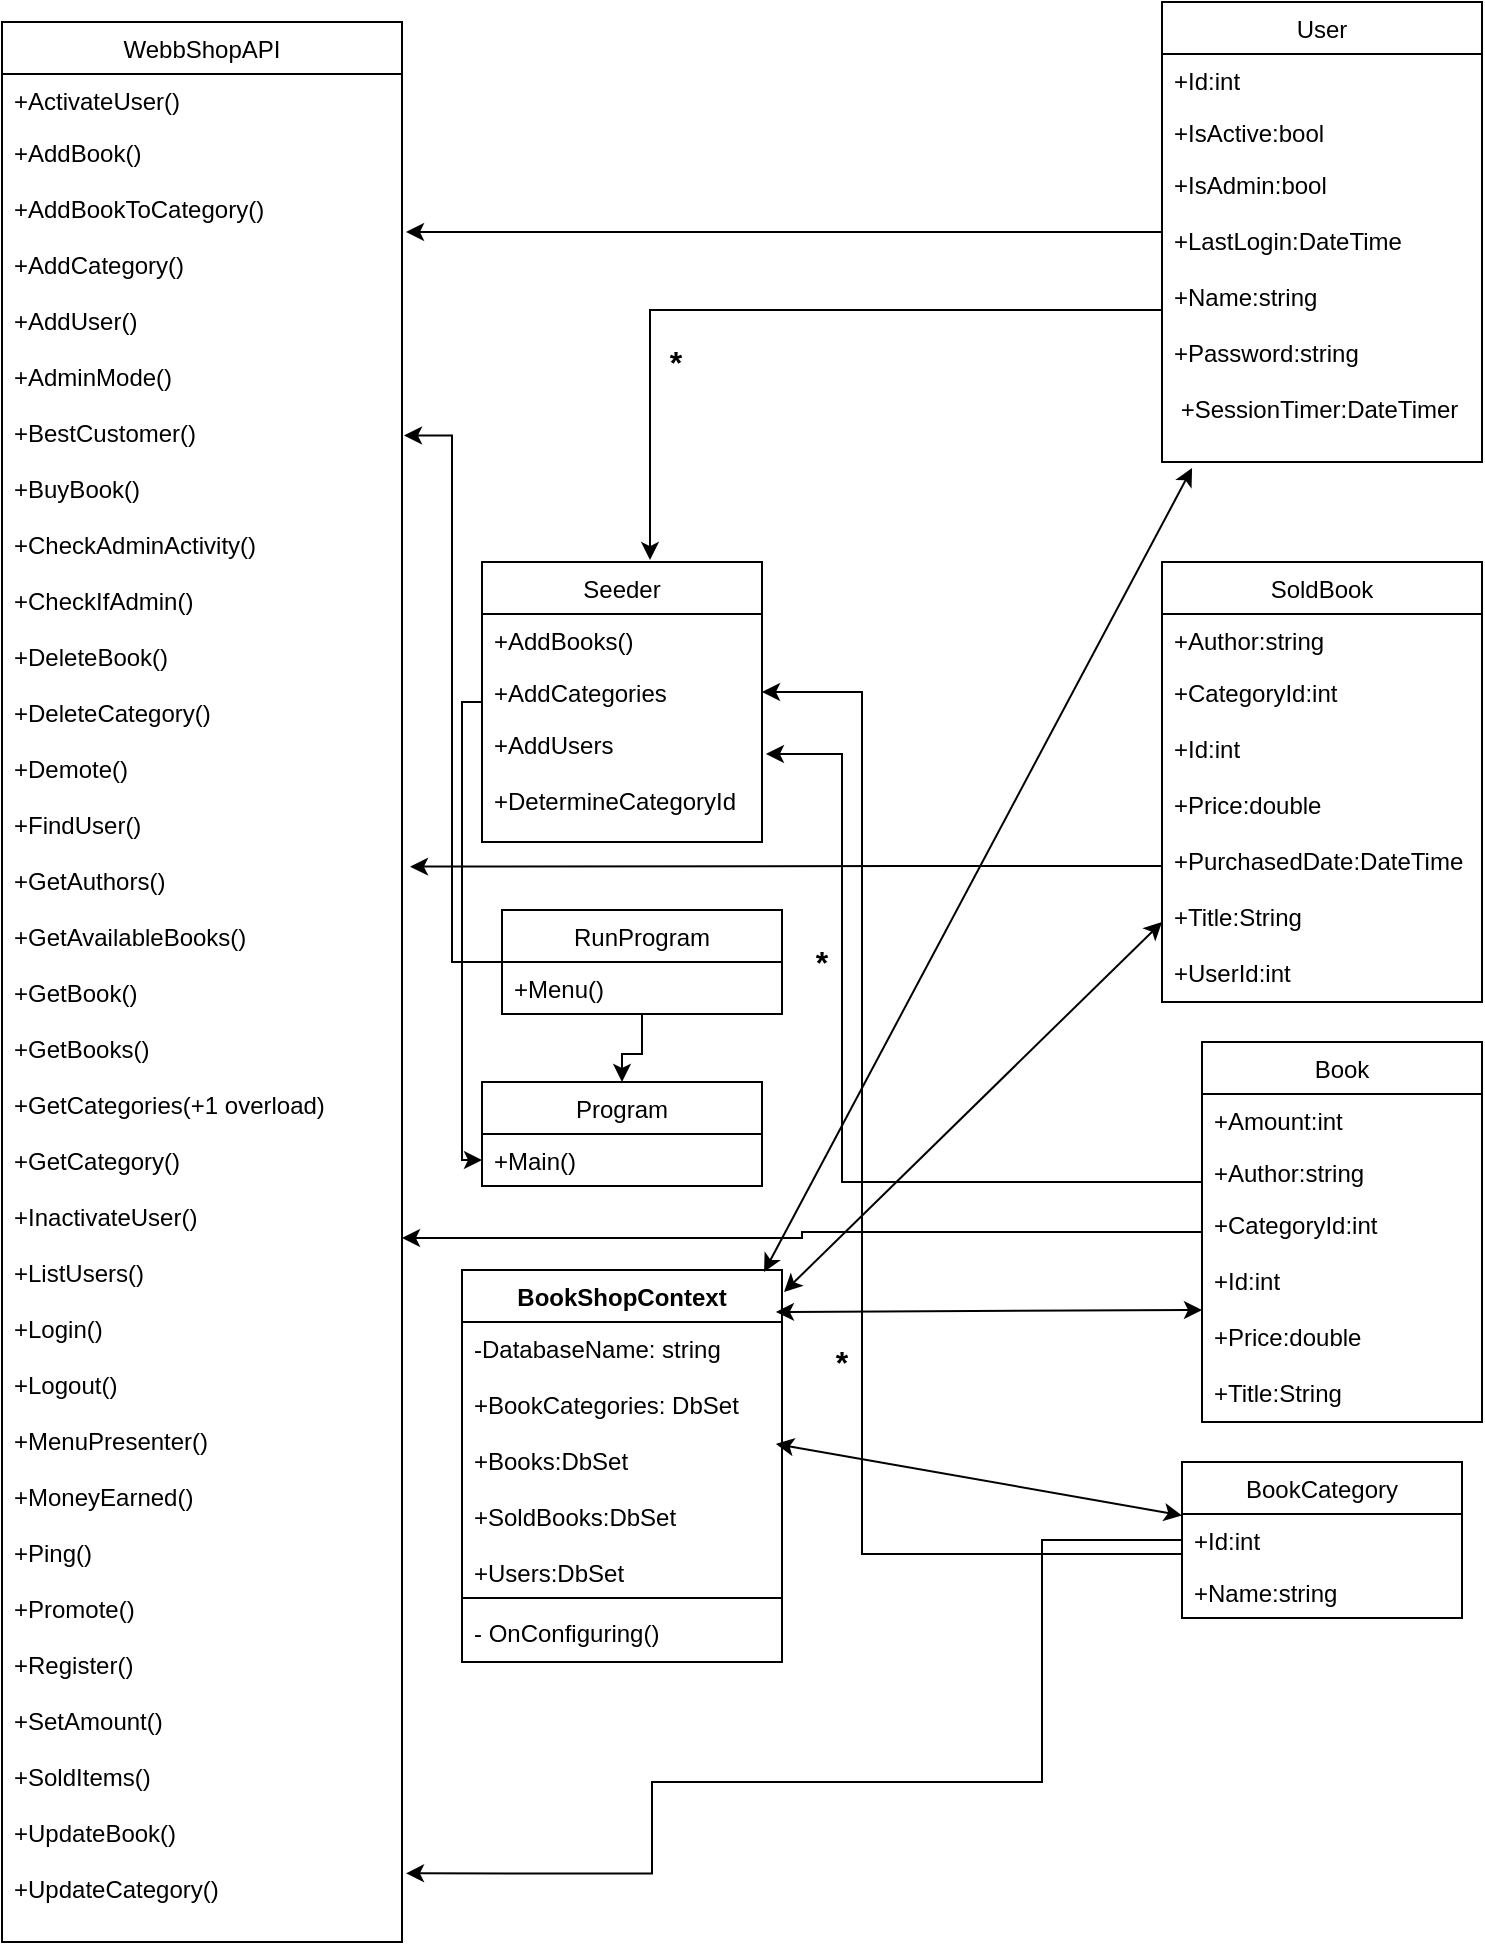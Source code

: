 <mxfile version="14.4.8" type="github">
  <diagram id="leTUhT-zFQobONTENNMR" name="Page-1">
    <mxGraphModel dx="2249" dy="1963" grid="1" gridSize="10" guides="1" tooltips="1" connect="1" arrows="1" fold="1" page="1" pageScale="1" pageWidth="827" pageHeight="1169" math="0" shadow="0">
      <root>
        <mxCell id="0" />
        <mxCell id="1" parent="0" />
        <mxCell id="EXiGh36RY0hB33X0RfPo-16" value="WebbShopAPI" style="swimlane;fontStyle=0;childLayout=stackLayout;horizontal=1;startSize=26;fillColor=none;horizontalStack=0;resizeParent=1;resizeParentMax=0;resizeLast=0;collapsible=1;marginBottom=0;" vertex="1" parent="1">
          <mxGeometry x="-770" y="-900" width="200" height="960" as="geometry" />
        </mxCell>
        <mxCell id="EXiGh36RY0hB33X0RfPo-17" value="+ActivateUser()" style="text;strokeColor=none;fillColor=none;align=left;verticalAlign=top;spacingLeft=4;spacingRight=4;overflow=hidden;rotatable=0;points=[[0,0.5],[1,0.5]];portConstraint=eastwest;" vertex="1" parent="EXiGh36RY0hB33X0RfPo-16">
          <mxGeometry y="26" width="200" height="26" as="geometry" />
        </mxCell>
        <mxCell id="EXiGh36RY0hB33X0RfPo-18" value="+AddBook()" style="text;strokeColor=none;fillColor=none;align=left;verticalAlign=top;spacingLeft=4;spacingRight=4;overflow=hidden;rotatable=0;points=[[0,0.5],[1,0.5]];portConstraint=eastwest;" vertex="1" parent="EXiGh36RY0hB33X0RfPo-16">
          <mxGeometry y="52" width="200" height="28" as="geometry" />
        </mxCell>
        <mxCell id="EXiGh36RY0hB33X0RfPo-19" value="+AddBookToCategory()&#xa;&#xa;+AddCategory()&#xa;&#xa;+AddUser()&#xa;&#xa;+AdminMode()&#xa;&#xa;+BestCustomer()&#xa;&#xa;+BuyBook()&#xa;&#xa;+CheckAdminActivity()&#xa;&#xa;+CheckIfAdmin()&#xa;&#xa;+DeleteBook()&#xa;&#xa;+DeleteCategory()&#xa;&#xa;+Demote()&#xa;&#xa;+FindUser()&#xa;&#xa;+GetAuthors()&#xa;&#xa;+GetAvailableBooks()&#xa;&#xa;+GetBook()&#xa;&#xa;+GetBooks()&#xa;&#xa;+GetCategories(+1 overload)&#xa;&#xa;+GetCategory()&#xa;&#xa;+InactivateUser()&#xa;&#xa;+ListUsers()&#xa;&#xa;+Login()&#xa;&#xa;+Logout()&#xa;&#xa;+MenuPresenter()&#xa;&#xa;+MoneyEarned()&#xa;&#xa;+Ping()&#xa;&#xa;+Promote()&#xa;&#xa;+Register()&#xa;&#xa;+SetAmount()&#xa;&#xa;+SoldItems()&#xa;&#xa;+UpdateBook()&#xa;&#xa;+UpdateCategory()&#xa;&#xa;&#xa;&#xa;&#xa;&#xa;&#xa;" style="text;strokeColor=none;fillColor=none;align=left;verticalAlign=top;spacingLeft=4;spacingRight=4;overflow=hidden;rotatable=0;points=[[0,0.5],[1,0.5]];portConstraint=eastwest;" vertex="1" parent="EXiGh36RY0hB33X0RfPo-16">
          <mxGeometry y="80" width="200" height="880" as="geometry" />
        </mxCell>
        <mxCell id="EXiGh36RY0hB33X0RfPo-20" value="BookShopContext" style="swimlane;fontStyle=1;align=center;verticalAlign=top;childLayout=stackLayout;horizontal=1;startSize=26;horizontalStack=0;resizeParent=1;resizeParentMax=0;resizeLast=0;collapsible=1;marginBottom=0;" vertex="1" parent="1">
          <mxGeometry x="-540" y="-276" width="160" height="196" as="geometry" />
        </mxCell>
        <mxCell id="EXiGh36RY0hB33X0RfPo-21" value="-DatabaseName: string&#xa;&#xa;+BookCategories: DbSet&#xa;&#xa;+Books:DbSet&#xa;&#xa;+SoldBooks:DbSet&#xa;&#xa;+Users:DbSet" style="text;strokeColor=none;fillColor=none;align=left;verticalAlign=top;spacingLeft=4;spacingRight=4;overflow=hidden;rotatable=0;points=[[0,0.5],[1,0.5]];portConstraint=eastwest;" vertex="1" parent="EXiGh36RY0hB33X0RfPo-20">
          <mxGeometry y="26" width="160" height="134" as="geometry" />
        </mxCell>
        <mxCell id="EXiGh36RY0hB33X0RfPo-22" value="" style="line;strokeWidth=1;fillColor=none;align=left;verticalAlign=middle;spacingTop=-1;spacingLeft=3;spacingRight=3;rotatable=0;labelPosition=right;points=[];portConstraint=eastwest;" vertex="1" parent="EXiGh36RY0hB33X0RfPo-20">
          <mxGeometry y="160" width="160" height="8" as="geometry" />
        </mxCell>
        <mxCell id="EXiGh36RY0hB33X0RfPo-23" value="- OnConfiguring()" style="text;strokeColor=none;fillColor=none;align=left;verticalAlign=top;spacingLeft=4;spacingRight=4;overflow=hidden;rotatable=0;points=[[0,0.5],[1,0.5]];portConstraint=eastwest;" vertex="1" parent="EXiGh36RY0hB33X0RfPo-20">
          <mxGeometry y="168" width="160" height="28" as="geometry" />
        </mxCell>
        <mxCell id="EXiGh36RY0hB33X0RfPo-61" style="edgeStyle=orthogonalEdgeStyle;rounded=0;orthogonalLoop=1;jettySize=auto;html=1;entryX=1.005;entryY=0.144;entryDx=0;entryDy=0;entryPerimeter=0;" edge="1" parent="1" source="EXiGh36RY0hB33X0RfPo-24" target="EXiGh36RY0hB33X0RfPo-19">
          <mxGeometry relative="1" as="geometry" />
        </mxCell>
        <mxCell id="EXiGh36RY0hB33X0RfPo-101" style="edgeStyle=orthogonalEdgeStyle;rounded=0;orthogonalLoop=1;jettySize=auto;html=1;entryX=0.5;entryY=0;entryDx=0;entryDy=0;fontSize=16;" edge="1" parent="1" source="EXiGh36RY0hB33X0RfPo-24" target="EXiGh36RY0hB33X0RfPo-29">
          <mxGeometry relative="1" as="geometry" />
        </mxCell>
        <mxCell id="EXiGh36RY0hB33X0RfPo-24" value="RunProgram" style="swimlane;fontStyle=0;childLayout=stackLayout;horizontal=1;startSize=26;fillColor=none;horizontalStack=0;resizeParent=1;resizeParentMax=0;resizeLast=0;collapsible=1;marginBottom=0;" vertex="1" parent="1">
          <mxGeometry x="-520" y="-456" width="140" height="52" as="geometry" />
        </mxCell>
        <mxCell id="EXiGh36RY0hB33X0RfPo-25" value="+Menu()" style="text;strokeColor=none;fillColor=none;align=left;verticalAlign=top;spacingLeft=4;spacingRight=4;overflow=hidden;rotatable=0;points=[[0,0.5],[1,0.5]];portConstraint=eastwest;" vertex="1" parent="EXiGh36RY0hB33X0RfPo-24">
          <mxGeometry y="26" width="140" height="26" as="geometry" />
        </mxCell>
        <mxCell id="EXiGh36RY0hB33X0RfPo-29" value="Program" style="swimlane;fontStyle=0;childLayout=stackLayout;horizontal=1;startSize=26;fillColor=none;horizontalStack=0;resizeParent=1;resizeParentMax=0;resizeLast=0;collapsible=1;marginBottom=0;" vertex="1" parent="1">
          <mxGeometry x="-530" y="-370" width="140" height="52" as="geometry" />
        </mxCell>
        <mxCell id="EXiGh36RY0hB33X0RfPo-30" value="+Main()" style="text;strokeColor=none;fillColor=none;align=left;verticalAlign=top;spacingLeft=4;spacingRight=4;overflow=hidden;rotatable=0;points=[[0,0.5],[1,0.5]];portConstraint=eastwest;" vertex="1" parent="EXiGh36RY0hB33X0RfPo-29">
          <mxGeometry y="26" width="140" height="26" as="geometry" />
        </mxCell>
        <mxCell id="EXiGh36RY0hB33X0RfPo-84" style="edgeStyle=orthogonalEdgeStyle;rounded=0;orthogonalLoop=1;jettySize=auto;html=1;entryX=1.02;entryY=0.389;entryDx=0;entryDy=0;entryPerimeter=0;fontSize=16;" edge="1" parent="1" source="EXiGh36RY0hB33X0RfPo-31" target="EXiGh36RY0hB33X0RfPo-19">
          <mxGeometry relative="1" as="geometry">
            <Array as="points">
              <mxPoint x="-320" y="-478" />
              <mxPoint x="-320" y="-478" />
            </Array>
          </mxGeometry>
        </mxCell>
        <mxCell id="EXiGh36RY0hB33X0RfPo-31" value="SoldBook" style="swimlane;fontStyle=0;childLayout=stackLayout;horizontal=1;startSize=26;fillColor=none;horizontalStack=0;resizeParent=1;resizeParentMax=0;resizeLast=0;collapsible=1;marginBottom=0;" vertex="1" parent="1">
          <mxGeometry x="-190" y="-630" width="160" height="220" as="geometry" />
        </mxCell>
        <mxCell id="EXiGh36RY0hB33X0RfPo-33" value="+Author:string" style="text;strokeColor=none;fillColor=none;align=left;verticalAlign=top;spacingLeft=4;spacingRight=4;overflow=hidden;rotatable=0;points=[[0,0.5],[1,0.5]];portConstraint=eastwest;" vertex="1" parent="EXiGh36RY0hB33X0RfPo-31">
          <mxGeometry y="26" width="160" height="26" as="geometry" />
        </mxCell>
        <mxCell id="EXiGh36RY0hB33X0RfPo-34" value="+CategoryId:int&#xa;&#xa;+Id:int&#xa;&#xa;+Price:double&#xa;&#xa;+PurchasedDate:DateTime&#xa;&#xa;+Title:String&#xa;&#xa;+UserId:int" style="text;strokeColor=none;fillColor=none;align=left;verticalAlign=top;spacingLeft=4;spacingRight=4;overflow=hidden;rotatable=0;points=[[0,0.5],[1,0.5]];portConstraint=eastwest;" vertex="1" parent="EXiGh36RY0hB33X0RfPo-31">
          <mxGeometry y="52" width="160" height="168" as="geometry" />
        </mxCell>
        <mxCell id="EXiGh36RY0hB33X0RfPo-85" style="edgeStyle=orthogonalEdgeStyle;rounded=0;orthogonalLoop=1;jettySize=auto;html=1;entryX=1;entryY=0.6;entryDx=0;entryDy=0;entryPerimeter=0;fontSize=16;" edge="1" parent="1" source="EXiGh36RY0hB33X0RfPo-35" target="EXiGh36RY0hB33X0RfPo-19">
          <mxGeometry relative="1" as="geometry" />
        </mxCell>
        <mxCell id="EXiGh36RY0hB33X0RfPo-88" style="edgeStyle=orthogonalEdgeStyle;rounded=0;orthogonalLoop=1;jettySize=auto;html=1;entryX=1.014;entryY=0.29;entryDx=0;entryDy=0;entryPerimeter=0;fontSize=16;" edge="1" parent="1" source="EXiGh36RY0hB33X0RfPo-35" target="EXiGh36RY0hB33X0RfPo-47">
          <mxGeometry relative="1" as="geometry">
            <Array as="points">
              <mxPoint x="-350" y="-320" />
              <mxPoint x="-350" y="-534" />
            </Array>
          </mxGeometry>
        </mxCell>
        <mxCell id="EXiGh36RY0hB33X0RfPo-35" value="Book" style="swimlane;fontStyle=0;childLayout=stackLayout;horizontal=1;startSize=26;fillColor=none;horizontalStack=0;resizeParent=1;resizeParentMax=0;resizeLast=0;collapsible=1;marginBottom=0;" vertex="1" parent="1">
          <mxGeometry x="-170" y="-390" width="140" height="190" as="geometry" />
        </mxCell>
        <mxCell id="EXiGh36RY0hB33X0RfPo-36" value="+Amount:int" style="text;strokeColor=none;fillColor=none;align=left;verticalAlign=top;spacingLeft=4;spacingRight=4;overflow=hidden;rotatable=0;points=[[0,0.5],[1,0.5]];portConstraint=eastwest;" vertex="1" parent="EXiGh36RY0hB33X0RfPo-35">
          <mxGeometry y="26" width="140" height="26" as="geometry" />
        </mxCell>
        <mxCell id="EXiGh36RY0hB33X0RfPo-37" value="+Author:string&#xa;" style="text;strokeColor=none;fillColor=none;align=left;verticalAlign=top;spacingLeft=4;spacingRight=4;overflow=hidden;rotatable=0;points=[[0,0.5],[1,0.5]];portConstraint=eastwest;" vertex="1" parent="EXiGh36RY0hB33X0RfPo-35">
          <mxGeometry y="52" width="140" height="26" as="geometry" />
        </mxCell>
        <mxCell id="EXiGh36RY0hB33X0RfPo-38" value="+CategoryId:int&#xa;&#xa;+Id:int&#xa;&#xa;+Price:double&#xa;&#xa;+Title:String&#xa;" style="text;strokeColor=none;fillColor=none;align=left;verticalAlign=top;spacingLeft=4;spacingRight=4;overflow=hidden;rotatable=0;points=[[0,0.5],[1,0.5]];portConstraint=eastwest;" vertex="1" parent="EXiGh36RY0hB33X0RfPo-35">
          <mxGeometry y="78" width="140" height="112" as="geometry" />
        </mxCell>
        <mxCell id="EXiGh36RY0hB33X0RfPo-83" style="edgeStyle=orthogonalEdgeStyle;rounded=0;orthogonalLoop=1;jettySize=auto;html=1;fontSize=16;" edge="1" parent="1" source="EXiGh36RY0hB33X0RfPo-39">
          <mxGeometry relative="1" as="geometry">
            <mxPoint x="-568" y="-795" as="targetPoint" />
            <Array as="points">
              <mxPoint x="-568" y="-795" />
            </Array>
          </mxGeometry>
        </mxCell>
        <mxCell id="EXiGh36RY0hB33X0RfPo-39" value="User" style="swimlane;fontStyle=0;childLayout=stackLayout;horizontal=1;startSize=26;fillColor=none;horizontalStack=0;resizeParent=1;resizeParentMax=0;resizeLast=0;collapsible=1;marginBottom=0;" vertex="1" parent="1">
          <mxGeometry x="-190" y="-910" width="160" height="230" as="geometry" />
        </mxCell>
        <mxCell id="EXiGh36RY0hB33X0RfPo-40" value="+Id:int" style="text;strokeColor=none;fillColor=none;align=left;verticalAlign=top;spacingLeft=4;spacingRight=4;overflow=hidden;rotatable=0;points=[[0,0.5],[1,0.5]];portConstraint=eastwest;" vertex="1" parent="EXiGh36RY0hB33X0RfPo-39">
          <mxGeometry y="26" width="160" height="26" as="geometry" />
        </mxCell>
        <mxCell id="EXiGh36RY0hB33X0RfPo-41" value="+IsActive:bool" style="text;strokeColor=none;fillColor=none;align=left;verticalAlign=top;spacingLeft=4;spacingRight=4;overflow=hidden;rotatable=0;points=[[0,0.5],[1,0.5]];portConstraint=eastwest;" vertex="1" parent="EXiGh36RY0hB33X0RfPo-39">
          <mxGeometry y="52" width="160" height="26" as="geometry" />
        </mxCell>
        <mxCell id="EXiGh36RY0hB33X0RfPo-42" value="+IsAdmin:bool&#xa;&#xa;+LastLogin:DateTime&#xa;&#xa;+Name:string&#xa;&#xa;+Password:string&#xa;&#xa; +SessionTimer:DateTimer" style="text;strokeColor=none;fillColor=none;align=left;verticalAlign=top;spacingLeft=4;spacingRight=4;overflow=hidden;rotatable=0;points=[[0,0.5],[1,0.5]];portConstraint=eastwest;" vertex="1" parent="EXiGh36RY0hB33X0RfPo-39">
          <mxGeometry y="78" width="160" height="152" as="geometry" />
        </mxCell>
        <mxCell id="EXiGh36RY0hB33X0RfPo-102" style="edgeStyle=orthogonalEdgeStyle;rounded=0;orthogonalLoop=1;jettySize=auto;html=1;entryX=0;entryY=0.5;entryDx=0;entryDy=0;fontSize=16;" edge="1" parent="1" source="EXiGh36RY0hB33X0RfPo-44" target="EXiGh36RY0hB33X0RfPo-30">
          <mxGeometry relative="1" as="geometry">
            <Array as="points">
              <mxPoint x="-540" y="-560" />
              <mxPoint x="-540" y="-331" />
            </Array>
          </mxGeometry>
        </mxCell>
        <mxCell id="EXiGh36RY0hB33X0RfPo-44" value="Seeder" style="swimlane;fontStyle=0;childLayout=stackLayout;horizontal=1;startSize=26;fillColor=none;horizontalStack=0;resizeParent=1;resizeParentMax=0;resizeLast=0;collapsible=1;marginBottom=0;" vertex="1" parent="1">
          <mxGeometry x="-530" y="-630" width="140" height="140" as="geometry" />
        </mxCell>
        <mxCell id="EXiGh36RY0hB33X0RfPo-45" value="+AddBooks()" style="text;strokeColor=none;fillColor=none;align=left;verticalAlign=top;spacingLeft=4;spacingRight=4;overflow=hidden;rotatable=0;points=[[0,0.5],[1,0.5]];portConstraint=eastwest;" vertex="1" parent="EXiGh36RY0hB33X0RfPo-44">
          <mxGeometry y="26" width="140" height="26" as="geometry" />
        </mxCell>
        <mxCell id="EXiGh36RY0hB33X0RfPo-46" value="+AddCategories" style="text;strokeColor=none;fillColor=none;align=left;verticalAlign=top;spacingLeft=4;spacingRight=4;overflow=hidden;rotatable=0;points=[[0,0.5],[1,0.5]];portConstraint=eastwest;" vertex="1" parent="EXiGh36RY0hB33X0RfPo-44">
          <mxGeometry y="52" width="140" height="26" as="geometry" />
        </mxCell>
        <mxCell id="EXiGh36RY0hB33X0RfPo-47" value="+AddUsers&#xa;&#xa;+DetermineCategoryId" style="text;strokeColor=none;fillColor=none;align=left;verticalAlign=top;spacingLeft=4;spacingRight=4;overflow=hidden;rotatable=0;points=[[0,0.5],[1,0.5]];portConstraint=eastwest;" vertex="1" parent="EXiGh36RY0hB33X0RfPo-44">
          <mxGeometry y="78" width="140" height="62" as="geometry" />
        </mxCell>
        <mxCell id="EXiGh36RY0hB33X0RfPo-86" style="edgeStyle=orthogonalEdgeStyle;rounded=0;orthogonalLoop=1;jettySize=auto;html=1;entryX=1.01;entryY=0.961;entryDx=0;entryDy=0;entryPerimeter=0;fontSize=16;" edge="1" parent="1" source="EXiGh36RY0hB33X0RfPo-48" target="EXiGh36RY0hB33X0RfPo-19">
          <mxGeometry relative="1" as="geometry">
            <Array as="points">
              <mxPoint x="-250" y="-20" />
              <mxPoint x="-445" y="-20" />
              <mxPoint x="-445" y="26" />
            </Array>
          </mxGeometry>
        </mxCell>
        <mxCell id="EXiGh36RY0hB33X0RfPo-93" style="edgeStyle=orthogonalEdgeStyle;rounded=0;orthogonalLoop=1;jettySize=auto;html=1;entryX=1;entryY=0.5;entryDx=0;entryDy=0;fontSize=16;exitX=0;exitY=0.769;exitDx=0;exitDy=0;exitPerimeter=0;" edge="1" parent="1" source="EXiGh36RY0hB33X0RfPo-49" target="EXiGh36RY0hB33X0RfPo-46">
          <mxGeometry relative="1" as="geometry">
            <Array as="points">
              <mxPoint x="-340" y="-134" />
              <mxPoint x="-340" y="-565" />
            </Array>
          </mxGeometry>
        </mxCell>
        <mxCell id="EXiGh36RY0hB33X0RfPo-48" value="BookCategory" style="swimlane;fontStyle=0;childLayout=stackLayout;horizontal=1;startSize=26;fillColor=none;horizontalStack=0;resizeParent=1;resizeParentMax=0;resizeLast=0;collapsible=1;marginBottom=0;" vertex="1" parent="1">
          <mxGeometry x="-180" y="-180" width="140" height="78" as="geometry" />
        </mxCell>
        <mxCell id="EXiGh36RY0hB33X0RfPo-49" value="+Id:int" style="text;strokeColor=none;fillColor=none;align=left;verticalAlign=top;spacingLeft=4;spacingRight=4;overflow=hidden;rotatable=0;points=[[0,0.5],[1,0.5]];portConstraint=eastwest;" vertex="1" parent="EXiGh36RY0hB33X0RfPo-48">
          <mxGeometry y="26" width="140" height="26" as="geometry" />
        </mxCell>
        <mxCell id="EXiGh36RY0hB33X0RfPo-50" value="+Name:string" style="text;strokeColor=none;fillColor=none;align=left;verticalAlign=top;spacingLeft=4;spacingRight=4;overflow=hidden;rotatable=0;points=[[0,0.5],[1,0.5]];portConstraint=eastwest;" vertex="1" parent="EXiGh36RY0hB33X0RfPo-48">
          <mxGeometry y="52" width="140" height="26" as="geometry" />
        </mxCell>
        <mxCell id="EXiGh36RY0hB33X0RfPo-57" value="*" style="text;html=1;strokeColor=none;fillColor=none;align=center;verticalAlign=middle;whiteSpace=wrap;rounded=0;strokeWidth=3;fontSize=16;fontStyle=1" vertex="1" parent="1">
          <mxGeometry x="-370" y="-440" width="20" height="20" as="geometry" />
        </mxCell>
        <mxCell id="EXiGh36RY0hB33X0RfPo-67" value="*" style="text;html=1;align=center;verticalAlign=middle;whiteSpace=wrap;rounded=0;strokeWidth=1;fontSize=16;fontStyle=1" vertex="1" parent="1">
          <mxGeometry x="-453" y="-740" width="40" height="20" as="geometry" />
        </mxCell>
        <mxCell id="EXiGh36RY0hB33X0RfPo-87" style="edgeStyle=orthogonalEdgeStyle;rounded=0;orthogonalLoop=1;jettySize=auto;html=1;entryX=0.6;entryY=-0.007;entryDx=0;entryDy=0;entryPerimeter=0;fontSize=16;" edge="1" parent="1" source="EXiGh36RY0hB33X0RfPo-42" target="EXiGh36RY0hB33X0RfPo-44">
          <mxGeometry relative="1" as="geometry" />
        </mxCell>
        <mxCell id="EXiGh36RY0hB33X0RfPo-94" value="*" style="text;html=1;strokeColor=none;fillColor=none;align=center;verticalAlign=middle;whiteSpace=wrap;rounded=0;strokeWidth=3;fontSize=16;fontStyle=1" vertex="1" parent="1">
          <mxGeometry x="-360" y="-240" width="20" height="20" as="geometry" />
        </mxCell>
        <mxCell id="EXiGh36RY0hB33X0RfPo-96" value="" style="endArrow=classic;startArrow=classic;html=1;fontSize=16;entryX=0.094;entryY=1.02;entryDx=0;entryDy=0;entryPerimeter=0;exitX=0.944;exitY=0.005;exitDx=0;exitDy=0;exitPerimeter=0;" edge="1" parent="1" source="EXiGh36RY0hB33X0RfPo-20" target="EXiGh36RY0hB33X0RfPo-42">
          <mxGeometry width="50" height="50" relative="1" as="geometry">
            <mxPoint x="-390" y="-620" as="sourcePoint" />
            <mxPoint x="-290" y="-720" as="targetPoint" />
          </mxGeometry>
        </mxCell>
        <mxCell id="EXiGh36RY0hB33X0RfPo-97" value="" style="endArrow=classic;startArrow=classic;html=1;fontSize=16;entryX=0;entryY=0.762;entryDx=0;entryDy=0;entryPerimeter=0;exitX=0.944;exitY=0.005;exitDx=0;exitDy=0;exitPerimeter=0;" edge="1" parent="1" target="EXiGh36RY0hB33X0RfPo-34">
          <mxGeometry width="50" height="50" relative="1" as="geometry">
            <mxPoint x="-378.96" y="-265.02" as="sourcePoint" />
            <mxPoint x="-283.04" y="-656.048" as="targetPoint" />
          </mxGeometry>
        </mxCell>
        <mxCell id="EXiGh36RY0hB33X0RfPo-98" value="" style="endArrow=classic;startArrow=classic;html=1;fontSize=16;entryX=0;entryY=0.5;entryDx=0;entryDy=0;exitX=0.981;exitY=0.107;exitDx=0;exitDy=0;exitPerimeter=0;" edge="1" parent="1" source="EXiGh36RY0hB33X0RfPo-20" target="EXiGh36RY0hB33X0RfPo-38">
          <mxGeometry width="50" height="50" relative="1" as="geometry">
            <mxPoint x="-368.96" y="-255.02" as="sourcePoint" />
            <mxPoint x="-180" y="-439.984" as="targetPoint" />
          </mxGeometry>
        </mxCell>
        <mxCell id="EXiGh36RY0hB33X0RfPo-99" value="" style="endArrow=classic;startArrow=classic;html=1;fontSize=16;exitX=0.981;exitY=0.107;exitDx=0;exitDy=0;exitPerimeter=0;" edge="1" parent="1" target="EXiGh36RY0hB33X0RfPo-48">
          <mxGeometry width="50" height="50" relative="1" as="geometry">
            <mxPoint x="-383.04" y="-189.028" as="sourcePoint" />
            <mxPoint x="-170" y="-190" as="targetPoint" />
          </mxGeometry>
        </mxCell>
      </root>
    </mxGraphModel>
  </diagram>
</mxfile>
